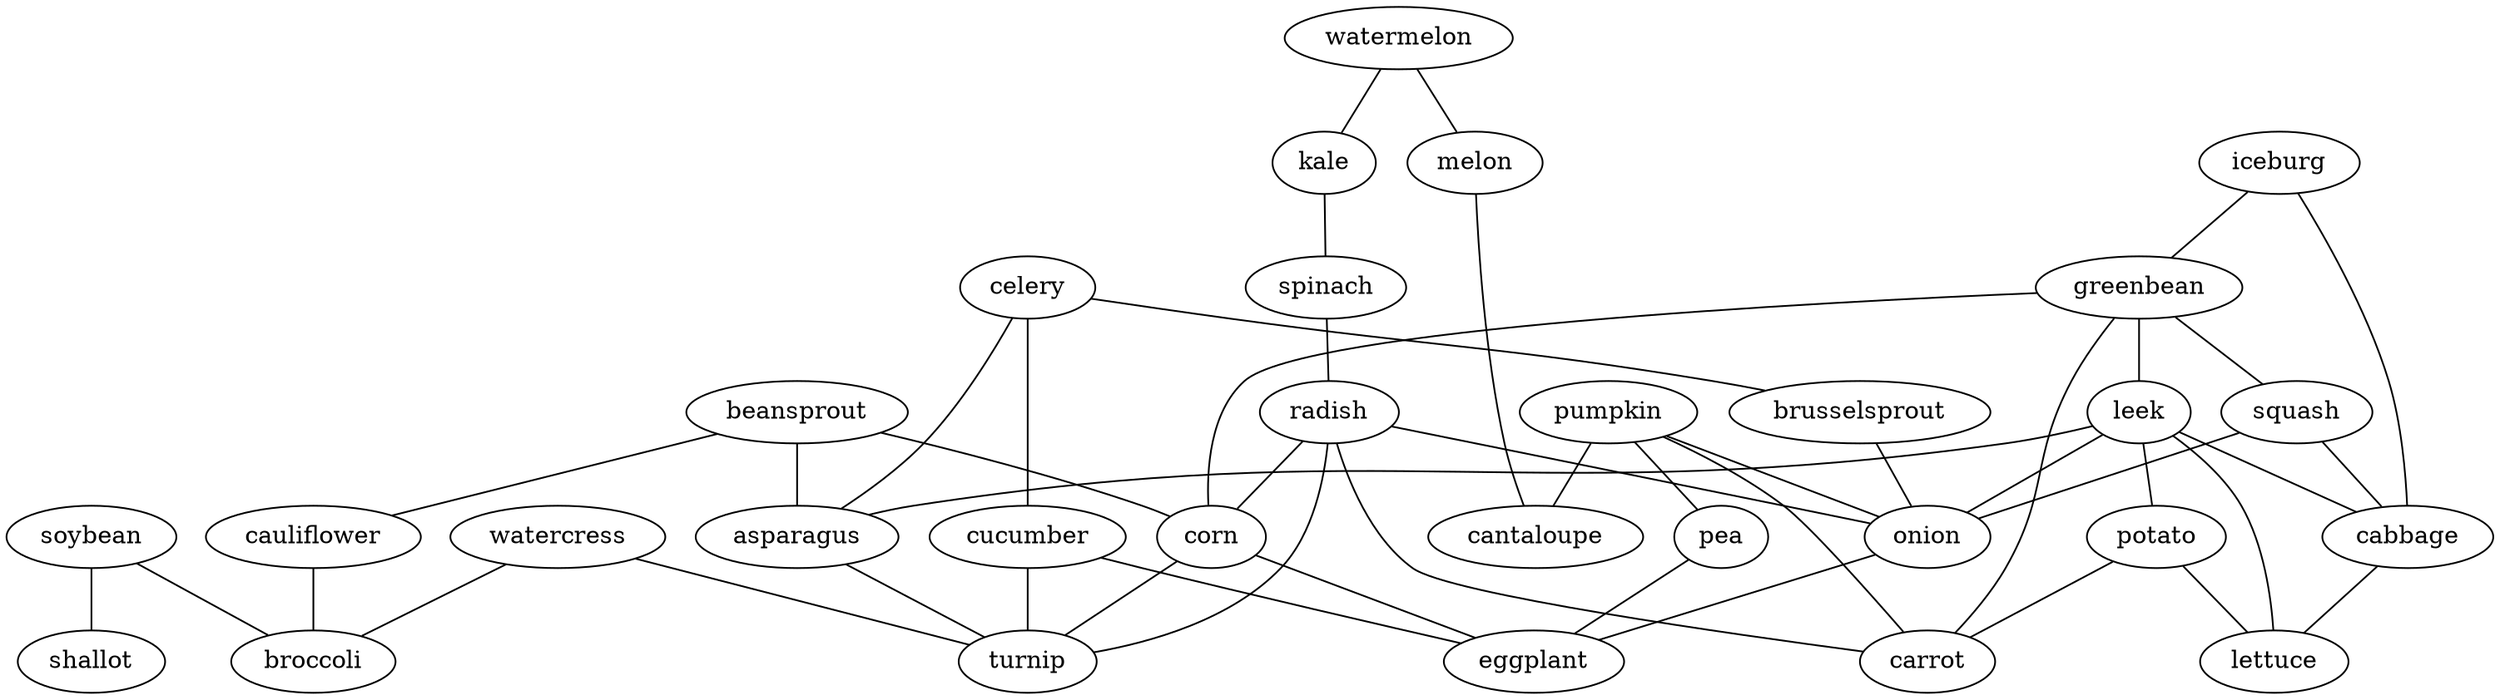 strict graph G {
watermelon;
kale;
beansprout;
iceburg;
soybean;
spinach;
greenbean;
celery;
radish;
melon;
leek;
pumpkin;
cantaloupe;
cauliflower;
shallot;
corn;
squash;
cucumber;
cabbage;
watercress;
broccoli;
brusselsprout;
onion;
potato;
asparagus;
pea;
carrot;
eggplant;
turnip;
lettuce;
watermelon -- melon  [weight=1];
watermelon -- kale  [weight=1];
kale -- spinach  [weight=1];
beansprout -- asparagus  [weight=1];
beansprout -- corn  [weight=1];
beansprout -- cauliflower  [weight=1];
iceburg -- cabbage  [weight=1];
iceburg -- greenbean  [weight=1];
soybean -- shallot  [weight=1];
soybean -- broccoli  [weight=1];
spinach -- radish  [weight=1];
greenbean -- corn  [weight=1];
greenbean -- squash  [weight=1];
greenbean -- carrot  [weight=1];
greenbean -- leek  [weight=1];
celery -- asparagus  [weight=1];
celery -- brusselsprout  [weight=1];
celery -- cucumber  [weight=1];
radish -- onion  [weight=1];
radish -- corn  [weight=1];
radish -- carrot  [weight=1];
radish -- turnip  [weight=1];
melon -- cantaloupe  [weight=1];
leek -- onion  [weight=1];
leek -- potato  [weight=1];
leek -- asparagus  [weight=1];
leek -- lettuce  [weight=1];
leek -- cabbage  [weight=1];
pumpkin -- cantaloupe  [weight=1];
pumpkin -- onion  [weight=1];
pumpkin -- carrot  [weight=1];
pumpkin -- pea  [weight=1];
cauliflower -- broccoli  [weight=1];
corn -- turnip  [weight=1];
corn -- eggplant  [weight=1];
squash -- cabbage  [weight=1];
squash -- onion  [weight=1];
cucumber -- turnip  [weight=1];
cucumber -- eggplant  [weight=1];
cabbage -- lettuce  [weight=1];
watercress -- turnip  [weight=1];
watercress -- broccoli  [weight=1];
brusselsprout -- onion  [weight=1];
onion -- eggplant  [weight=1];
potato -- lettuce  [weight=1];
potato -- carrot  [weight=1];
asparagus -- turnip  [weight=1];
pea -- eggplant  [weight=1];
}

